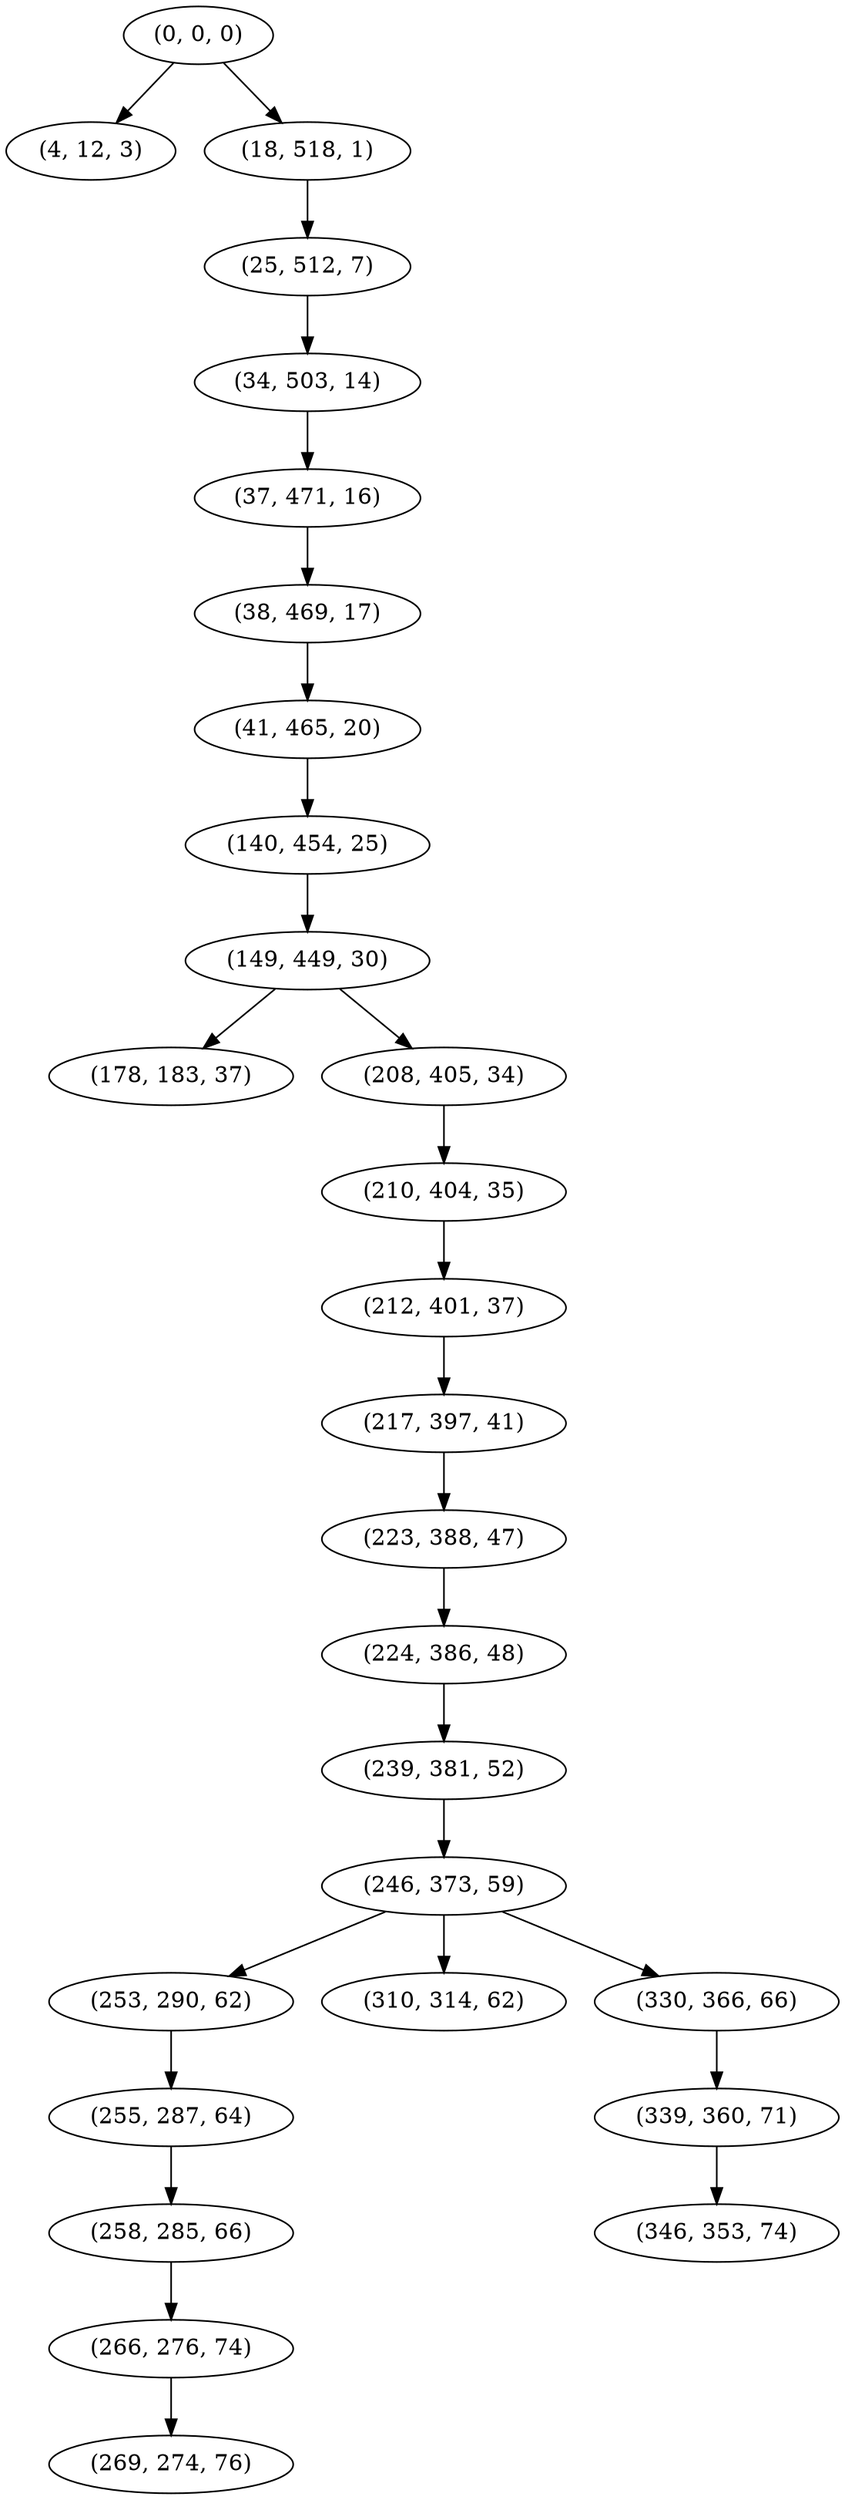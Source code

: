 digraph tree {
    "(0, 0, 0)";
    "(4, 12, 3)";
    "(18, 518, 1)";
    "(25, 512, 7)";
    "(34, 503, 14)";
    "(37, 471, 16)";
    "(38, 469, 17)";
    "(41, 465, 20)";
    "(140, 454, 25)";
    "(149, 449, 30)";
    "(178, 183, 37)";
    "(208, 405, 34)";
    "(210, 404, 35)";
    "(212, 401, 37)";
    "(217, 397, 41)";
    "(223, 388, 47)";
    "(224, 386, 48)";
    "(239, 381, 52)";
    "(246, 373, 59)";
    "(253, 290, 62)";
    "(255, 287, 64)";
    "(258, 285, 66)";
    "(266, 276, 74)";
    "(269, 274, 76)";
    "(310, 314, 62)";
    "(330, 366, 66)";
    "(339, 360, 71)";
    "(346, 353, 74)";
    "(0, 0, 0)" -> "(4, 12, 3)";
    "(0, 0, 0)" -> "(18, 518, 1)";
    "(18, 518, 1)" -> "(25, 512, 7)";
    "(25, 512, 7)" -> "(34, 503, 14)";
    "(34, 503, 14)" -> "(37, 471, 16)";
    "(37, 471, 16)" -> "(38, 469, 17)";
    "(38, 469, 17)" -> "(41, 465, 20)";
    "(41, 465, 20)" -> "(140, 454, 25)";
    "(140, 454, 25)" -> "(149, 449, 30)";
    "(149, 449, 30)" -> "(178, 183, 37)";
    "(149, 449, 30)" -> "(208, 405, 34)";
    "(208, 405, 34)" -> "(210, 404, 35)";
    "(210, 404, 35)" -> "(212, 401, 37)";
    "(212, 401, 37)" -> "(217, 397, 41)";
    "(217, 397, 41)" -> "(223, 388, 47)";
    "(223, 388, 47)" -> "(224, 386, 48)";
    "(224, 386, 48)" -> "(239, 381, 52)";
    "(239, 381, 52)" -> "(246, 373, 59)";
    "(246, 373, 59)" -> "(253, 290, 62)";
    "(246, 373, 59)" -> "(310, 314, 62)";
    "(246, 373, 59)" -> "(330, 366, 66)";
    "(253, 290, 62)" -> "(255, 287, 64)";
    "(255, 287, 64)" -> "(258, 285, 66)";
    "(258, 285, 66)" -> "(266, 276, 74)";
    "(266, 276, 74)" -> "(269, 274, 76)";
    "(330, 366, 66)" -> "(339, 360, 71)";
    "(339, 360, 71)" -> "(346, 353, 74)";
}
